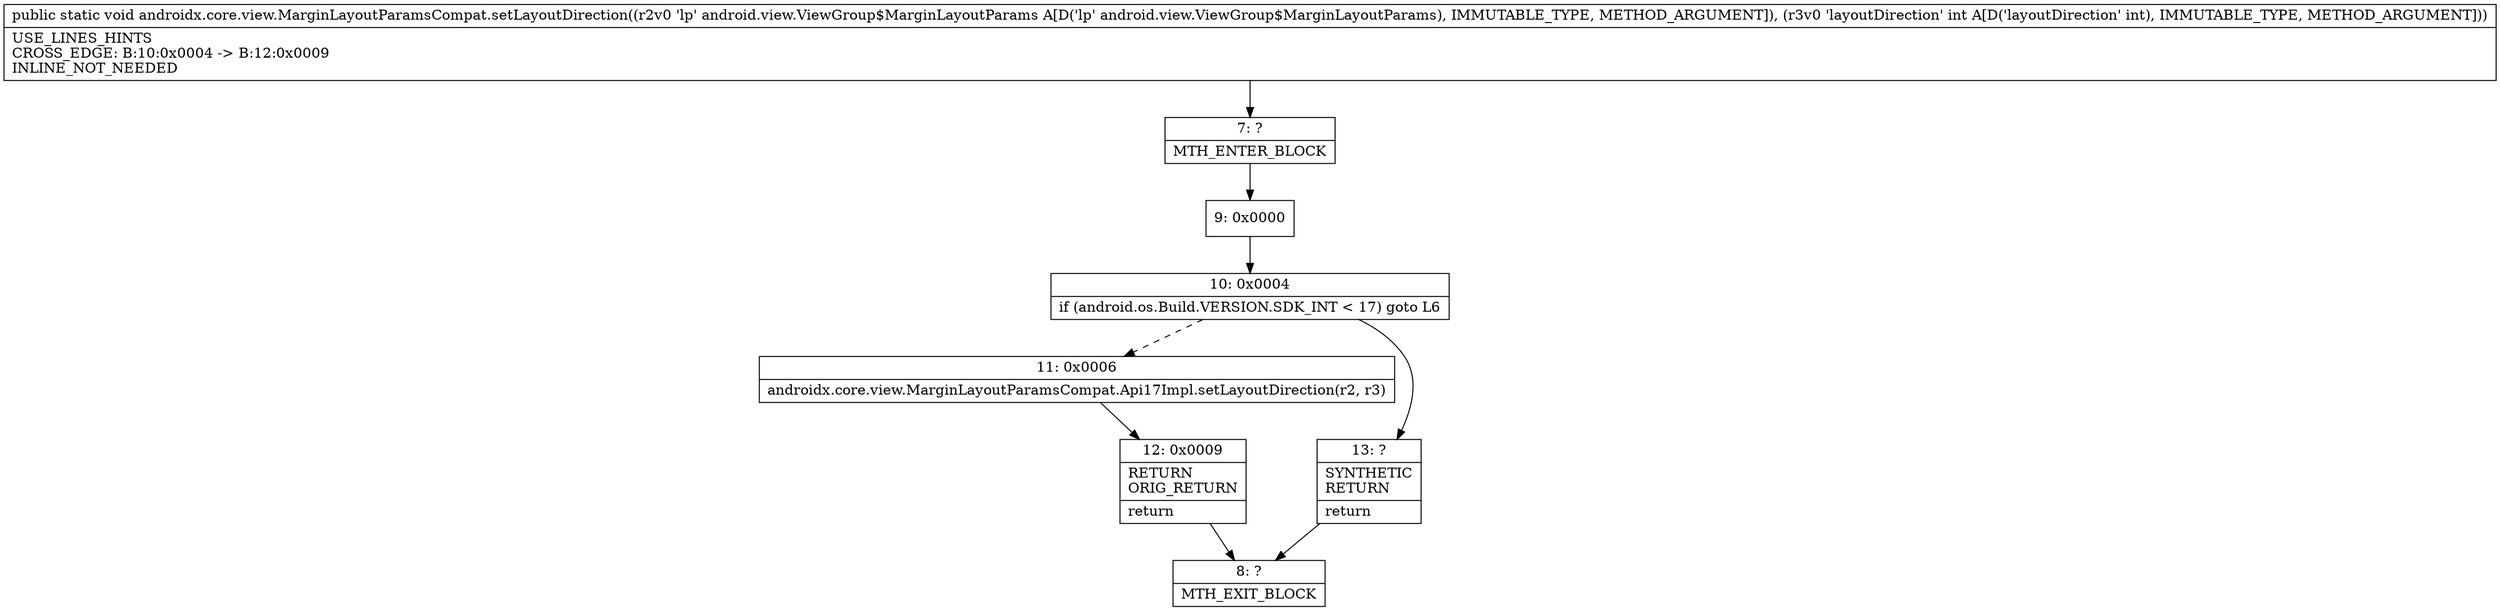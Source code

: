 digraph "CFG forandroidx.core.view.MarginLayoutParamsCompat.setLayoutDirection(Landroid\/view\/ViewGroup$MarginLayoutParams;I)V" {
Node_7 [shape=record,label="{7\:\ ?|MTH_ENTER_BLOCK\l}"];
Node_9 [shape=record,label="{9\:\ 0x0000}"];
Node_10 [shape=record,label="{10\:\ 0x0004|if (android.os.Build.VERSION.SDK_INT \< 17) goto L6\l}"];
Node_11 [shape=record,label="{11\:\ 0x0006|androidx.core.view.MarginLayoutParamsCompat.Api17Impl.setLayoutDirection(r2, r3)\l}"];
Node_12 [shape=record,label="{12\:\ 0x0009|RETURN\lORIG_RETURN\l|return\l}"];
Node_8 [shape=record,label="{8\:\ ?|MTH_EXIT_BLOCK\l}"];
Node_13 [shape=record,label="{13\:\ ?|SYNTHETIC\lRETURN\l|return\l}"];
MethodNode[shape=record,label="{public static void androidx.core.view.MarginLayoutParamsCompat.setLayoutDirection((r2v0 'lp' android.view.ViewGroup$MarginLayoutParams A[D('lp' android.view.ViewGroup$MarginLayoutParams), IMMUTABLE_TYPE, METHOD_ARGUMENT]), (r3v0 'layoutDirection' int A[D('layoutDirection' int), IMMUTABLE_TYPE, METHOD_ARGUMENT]))  | USE_LINES_HINTS\lCROSS_EDGE: B:10:0x0004 \-\> B:12:0x0009\lINLINE_NOT_NEEDED\l}"];
MethodNode -> Node_7;Node_7 -> Node_9;
Node_9 -> Node_10;
Node_10 -> Node_11[style=dashed];
Node_10 -> Node_13;
Node_11 -> Node_12;
Node_12 -> Node_8;
Node_13 -> Node_8;
}

